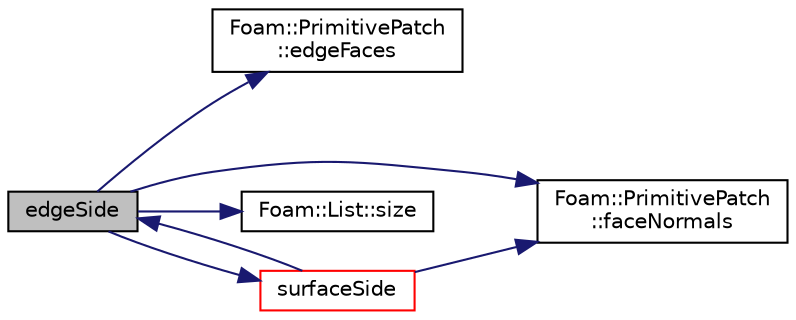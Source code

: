 digraph "edgeSide"
{
  bgcolor="transparent";
  edge [fontname="Helvetica",fontsize="10",labelfontname="Helvetica",labelfontsize="10"];
  node [fontname="Helvetica",fontsize="10",shape=record];
  rankdir="LR";
  Node2887 [label="edgeSide",height=0.2,width=0.4,color="black", fillcolor="grey75", style="filled", fontcolor="black"];
  Node2887 -> Node2888 [color="midnightblue",fontsize="10",style="solid",fontname="Helvetica"];
  Node2888 [label="Foam::PrimitivePatch\l::edgeFaces",height=0.2,width=0.4,color="black",URL="$a28693.html#ad38ecd2902727a890ebd437731c271c8",tooltip="Return edge-face addressing. "];
  Node2887 -> Node2889 [color="midnightblue",fontsize="10",style="solid",fontname="Helvetica"];
  Node2889 [label="Foam::PrimitivePatch\l::faceNormals",height=0.2,width=0.4,color="black",URL="$a28693.html#ad96a54bba336ea57f59f0da350d3c265",tooltip="Return face normals for patch. "];
  Node2887 -> Node2890 [color="midnightblue",fontsize="10",style="solid",fontname="Helvetica"];
  Node2890 [label="Foam::List::size",height=0.2,width=0.4,color="black",URL="$a26833.html#a8a5f6fa29bd4b500caf186f60245b384",tooltip="Override size to be inconsistent with allocated storage. "];
  Node2887 -> Node2891 [color="midnightblue",fontsize="10",style="solid",fontname="Helvetica"];
  Node2891 [label="surfaceSide",height=0.2,width=0.4,color="red",URL="$a26673.html#ae00858e2e83c342b4f2520e8db4bd345",tooltip="Given nearest point (to sample) on surface determines which side. "];
  Node2891 -> Node2889 [color="midnightblue",fontsize="10",style="solid",fontname="Helvetica"];
  Node2891 -> Node2887 [color="midnightblue",fontsize="10",style="solid",fontname="Helvetica"];
}
